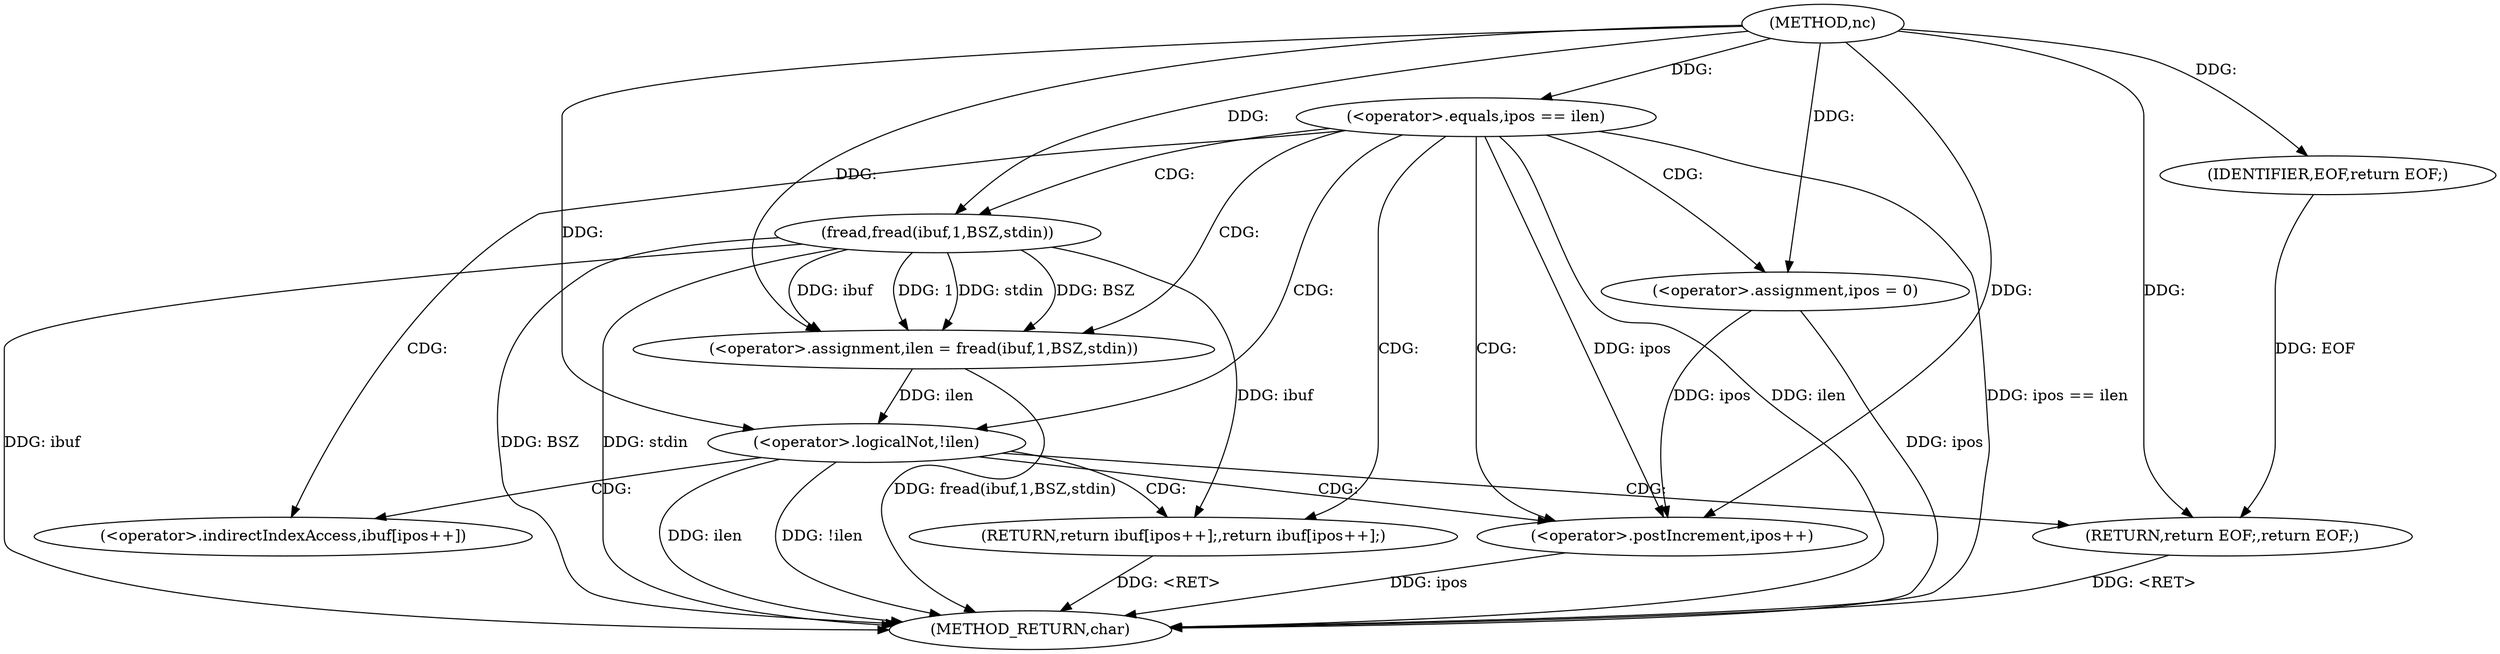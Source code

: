 digraph "nc" {  
"1000107" [label = "(METHOD,nc)" ]
"1000134" [label = "(METHOD_RETURN,char)" ]
"1000129" [label = "(RETURN,return ibuf[ipos++];,return ibuf[ipos++];)" ]
"1000110" [label = "(<operator>.equals,ipos == ilen)" ]
"1000114" [label = "(<operator>.assignment,ipos = 0)" ]
"1000117" [label = "(<operator>.assignment,ilen = fread(ibuf,1,BSZ,stdin))" ]
"1000125" [label = "(<operator>.logicalNot,!ilen)" ]
"1000127" [label = "(RETURN,return EOF;,return EOF;)" ]
"1000132" [label = "(<operator>.postIncrement,ipos++)" ]
"1000119" [label = "(fread,fread(ibuf,1,BSZ,stdin))" ]
"1000128" [label = "(IDENTIFIER,EOF,return EOF;)" ]
"1000130" [label = "(<operator>.indirectIndexAccess,ibuf[ipos++])" ]
  "1000110" -> "1000134"  [ label = "DDG: ilen"] 
  "1000110" -> "1000134"  [ label = "DDG: ipos == ilen"] 
  "1000114" -> "1000134"  [ label = "DDG: ipos"] 
  "1000119" -> "1000134"  [ label = "DDG: ibuf"] 
  "1000119" -> "1000134"  [ label = "DDG: BSZ"] 
  "1000117" -> "1000134"  [ label = "DDG: fread(ibuf,1,BSZ,stdin)"] 
  "1000125" -> "1000134"  [ label = "DDG: ilen"] 
  "1000125" -> "1000134"  [ label = "DDG: !ilen"] 
  "1000132" -> "1000134"  [ label = "DDG: ipos"] 
  "1000127" -> "1000134"  [ label = "DDG: <RET>"] 
  "1000129" -> "1000134"  [ label = "DDG: <RET>"] 
  "1000119" -> "1000134"  [ label = "DDG: stdin"] 
  "1000119" -> "1000129"  [ label = "DDG: ibuf"] 
  "1000107" -> "1000110"  [ label = "DDG: "] 
  "1000107" -> "1000114"  [ label = "DDG: "] 
  "1000119" -> "1000117"  [ label = "DDG: ibuf"] 
  "1000119" -> "1000117"  [ label = "DDG: 1"] 
  "1000119" -> "1000117"  [ label = "DDG: stdin"] 
  "1000119" -> "1000117"  [ label = "DDG: BSZ"] 
  "1000107" -> "1000117"  [ label = "DDG: "] 
  "1000128" -> "1000127"  [ label = "DDG: EOF"] 
  "1000107" -> "1000127"  [ label = "DDG: "] 
  "1000110" -> "1000132"  [ label = "DDG: ipos"] 
  "1000114" -> "1000132"  [ label = "DDG: ipos"] 
  "1000107" -> "1000132"  [ label = "DDG: "] 
  "1000107" -> "1000119"  [ label = "DDG: "] 
  "1000117" -> "1000125"  [ label = "DDG: ilen"] 
  "1000107" -> "1000125"  [ label = "DDG: "] 
  "1000107" -> "1000128"  [ label = "DDG: "] 
  "1000110" -> "1000132"  [ label = "CDG: "] 
  "1000110" -> "1000129"  [ label = "CDG: "] 
  "1000110" -> "1000125"  [ label = "CDG: "] 
  "1000110" -> "1000119"  [ label = "CDG: "] 
  "1000110" -> "1000130"  [ label = "CDG: "] 
  "1000110" -> "1000114"  [ label = "CDG: "] 
  "1000110" -> "1000117"  [ label = "CDG: "] 
  "1000125" -> "1000132"  [ label = "CDG: "] 
  "1000125" -> "1000129"  [ label = "CDG: "] 
  "1000125" -> "1000130"  [ label = "CDG: "] 
  "1000125" -> "1000127"  [ label = "CDG: "] 
}

